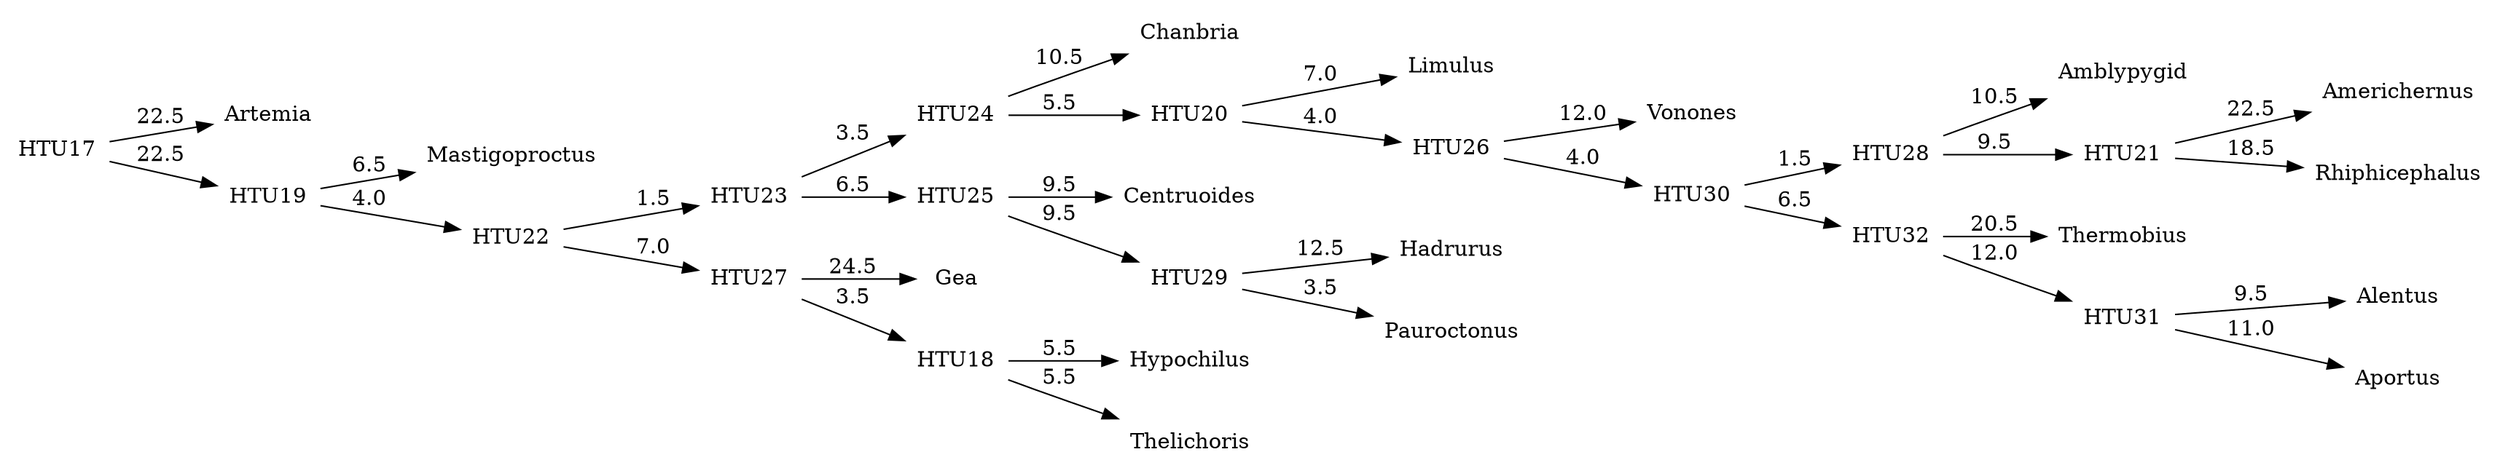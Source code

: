 digraph G {
	rankdir = LR;	edge [colorscheme=spectral11];	node [shape = none];

    0 [label=Alentus];
    1 [label=Amblypygid];
    2 [label=Americhernus];
    3 [label=Aportus];
    4 [label=Artemia];
    5 [label=Centruoides];
    6 [label=Chanbria];
    7 [label=Gea];
    8 [label=Hadrurus];
    9 [label=Hypochilus];
    10 [label=Limulus];
    11 [label=Mastigoproctus];
    12 [label=Pauroctonus];
    13 [label=Rhiphicephalus];
    14 [label=Thelichoris];
    15 [label=Thermobius];
    16 [label=Vonones];
    17 [label=HTU17];
    18 [label=HTU18];
    19 [label=HTU19];
    20 [label=HTU20];
    21 [label=HTU21];
    22 [label=HTU22];
    23 [label=HTU23];
    24 [label=HTU24];
    25 [label=HTU25];
    26 [label=HTU26];
    27 [label=HTU27];
    28 [label=HTU28];
    29 [label=HTU29];
    30 [label=HTU30];
    31 [label=HTU31];
    32 [label=HTU32];
    17 -> 4 [label=22.5];
    17 -> 19 [label=22.5];
    18 -> 9 [label=5.5];
    18 -> 14 [label=5.5];
    19 -> 11 [label=6.5];
    19 -> 22 [label=4.0];
    20 -> 10 [label=7.0];
    20 -> 26 [label=4.0];
    21 -> 2 [label=22.5];
    21 -> 13 [label=18.5];
    22 -> 23 [label=1.5];
    22 -> 27 [label=7.0];
    23 -> 24 [label=3.5];
    23 -> 25 [label=6.5];
    24 -> 6 [label=10.5];
    24 -> 20 [label=5.5];
    25 -> 5 [label=9.5];
    25 -> 29 [label=9.5];
    26 -> 16 [label=12.0];
    26 -> 30 [label=4.0];
    27 -> 7 [label=24.5];
    27 -> 18 [label=3.5];
    28 -> 1 [label=10.5];
    28 -> 21 [label=9.5];
    29 -> 8 [label=12.5];
    29 -> 12 [label=3.5];
    30 -> 28 [label=1.5];
    30 -> 32 [label=6.5];
    31 -> 0 [label=9.5];
    31 -> 3 [label=11.0];
    32 -> 15 [label=20.5];
    32 -> 31 [label=12.0];
}
//334.0
digraph G {
	rankdir = LR;	edge [colorscheme=spectral11];	node [shape = none];

    0 [label=Alentus];
    1 [label=Amblypygid];
    2 [label=Americhernus];
    3 [label=Aportus];
    4 [label=Artemia];
    5 [label=Centruoides];
    6 [label=Chanbria];
    7 [label=Gea];
    8 [label=Hadrurus];
    9 [label=Hypochilus];
    10 [label=Limulus];
    11 [label=Mastigoproctus];
    12 [label=Pauroctonus];
    13 [label=Rhiphicephalus];
    14 [label=Thelichoris];
    15 [label=Thermobius];
    16 [label=Vonones];
    17 [label=HTU17];
    18 [label=HTU18];
    19 [label=HTU19];
    20 [label=HTU20];
    21 [label=HTU21];
    22 [label=HTU22];
    23 [label=HTU23];
    24 [label=HTU24];
    25 [label=HTU25];
    26 [label=HTU26];
    27 [label=HTU27];
    28 [label=HTU28];
    29 [label=HTU29];
    30 [label=HTU30];
    31 [label=HTU31];
    32 [label=HTU32];
    17 -> 4 [label=22.5];
    17 -> 20 [label=22.5];
    18 -> 0 [label=9.5];
    18 -> 3 [label=11.0];
    19 -> 8 [label=12.5];
    19 -> 12 [label=3.5];
    20 -> 11 [label=7.0];
    20 -> 31 [label=4.0];
    21 -> 5 [label=10.5];
    21 -> 19 [label=8.5];
    22 -> 21 [label=6.5];
    22 -> 23 [label=3.5];
    23 -> 6 [label=11.5];
    23 -> 24 [label=4.5];
    24 -> 10 [label=7.0];
    24 -> 25 [label=4.5];
    25 -> 16 [label=11.5];
    25 -> 27 [label=3.5];
    26 -> 15 [label=20.5];
    26 -> 18 [label=12.0];
    27 -> 26 [label=6.5];
    27 -> 28 [label=1.5];
    28 -> 1 [label=10.5];
    28 -> 29 [label=9.5];
    29 -> 2 [label=22.5];
    29 -> 13 [label=18.5];
    30 -> 9 [label=5.5];
    30 -> 32 [label=4.0];
    31 -> 22 [label=1.0];
    31 -> 30 [label=6.0];
    32 -> 7 [label=24.0];
    32 -> 14 [label=7.5];
}
//334.0
digraph G {
	rankdir = LR;	edge [colorscheme=spectral11];	node [shape = none];

    0 [label=Alentus];
    1 [label=Amblypygid];
    2 [label=Americhernus];
    3 [label=Aportus];
    4 [label=Artemia];
    5 [label=Centruoides];
    6 [label=Chanbria];
    7 [label=Gea];
    8 [label=Hadrurus];
    9 [label=Hypochilus];
    10 [label=Limulus];
    11 [label=Mastigoproctus];
    12 [label=Pauroctonus];
    13 [label=Rhiphicephalus];
    14 [label=Thelichoris];
    15 [label=Thermobius];
    16 [label=Vonones];
    17 [label=HTU17];
    18 [label=HTU18];
    19 [label=HTU19];
    20 [label=HTU20];
    21 [label=HTU21];
    22 [label=HTU22];
    23 [label=HTU23];
    24 [label=HTU24];
    25 [label=HTU25];
    26 [label=HTU26];
    27 [label=HTU27];
    28 [label=HTU28];
    29 [label=HTU29];
    30 [label=HTU30];
    31 [label=HTU31];
    32 [label=HTU32];
    17 -> 4 [label=22.5];
    17 -> 20 [label=22.5];
    18 -> 0 [label=9.5];
    18 -> 3 [label=11.0];
    19 -> 8 [label=12.5];
    19 -> 12 [label=3.5];
    20 -> 11 [label=7.0];
    20 -> 31 [label=4.0];
    21 -> 5 [label=10.5];
    21 -> 19 [label=8.5];
    22 -> 21 [label=6.5];
    22 -> 23 [label=3.5];
    23 -> 6 [label=11.5];
    23 -> 24 [label=4.5];
    24 -> 10 [label=7.0];
    24 -> 25 [label=4.5];
    25 -> 16 [label=11.5];
    25 -> 27 [label=3.5];
    26 -> 15 [label=20.5];
    26 -> 18 [label=12.0];
    27 -> 26 [label=6.5];
    27 -> 28 [label=1.5];
    28 -> 1 [label=10.5];
    28 -> 29 [label=9.5];
    29 -> 2 [label=22.5];
    29 -> 13 [label=18.5];
    30 -> 14 [label=5.5];
    30 -> 32 [label=3.0];
    31 -> 22 [label=1.0];
    31 -> 30 [label=6.0];
    32 -> 7 [label=25.0];
    32 -> 9 [label=6.5];
}
//334.0
digraph G {
	rankdir = LR;	edge [colorscheme=spectral11];	node [shape = none];

    0 [label=Alentus];
    1 [label=Amblypygid];
    2 [label=Americhernus];
    3 [label=Aportus];
    4 [label=Artemia];
    5 [label=Centruoides];
    6 [label=Chanbria];
    7 [label=Gea];
    8 [label=Hadrurus];
    9 [label=Hypochilus];
    10 [label=Limulus];
    11 [label=Mastigoproctus];
    12 [label=Pauroctonus];
    13 [label=Rhiphicephalus];
    14 [label=Thelichoris];
    15 [label=Thermobius];
    16 [label=Vonones];
    17 [label=HTU17];
    18 [label=HTU18];
    19 [label=HTU19];
    20 [label=HTU20];
    21 [label=HTU21];
    22 [label=HTU22];
    23 [label=HTU23];
    24 [label=HTU24];
    25 [label=HTU25];
    26 [label=HTU26];
    27 [label=HTU27];
    28 [label=HTU28];
    29 [label=HTU29];
    30 [label=HTU30];
    31 [label=HTU31];
    32 [label=HTU32];
    17 -> 4 [label=22.5];
    17 -> 20 [label=22.5];
    18 -> 0 [label=9.5];
    18 -> 3 [label=11.0];
    19 -> 8 [label=12.5];
    19 -> 12 [label=3.5];
    20 -> 11 [label=6.5];
    20 -> 31 [label=4.0];
    21 -> 5 [label=9.5];
    21 -> 19 [label=9.5];
    22 -> 21 [label=6.5];
    22 -> 23 [label=3.5];
    23 -> 6 [label=10.5];
    23 -> 24 [label=5.5];
    24 -> 10 [label=7.0];
    24 -> 25 [label=4.0];
    25 -> 16 [label=12.0];
    25 -> 27 [label=4.0];
    26 -> 15 [label=20.5];
    26 -> 18 [label=12.0];
    27 -> 26 [label=6.5];
    27 -> 28 [label=1.5];
    28 -> 1 [label=10.5];
    28 -> 29 [label=9.5];
    29 -> 2 [label=22.5];
    29 -> 13 [label=18.5];
    30 -> 7 [label=24.5];
    30 -> 32 [label=3.5];
    31 -> 22 [label=1.5];
    31 -> 30 [label=7.0];
    32 -> 9 [label=5.5];
    32 -> 14 [label=5.5];
}
//334.0
